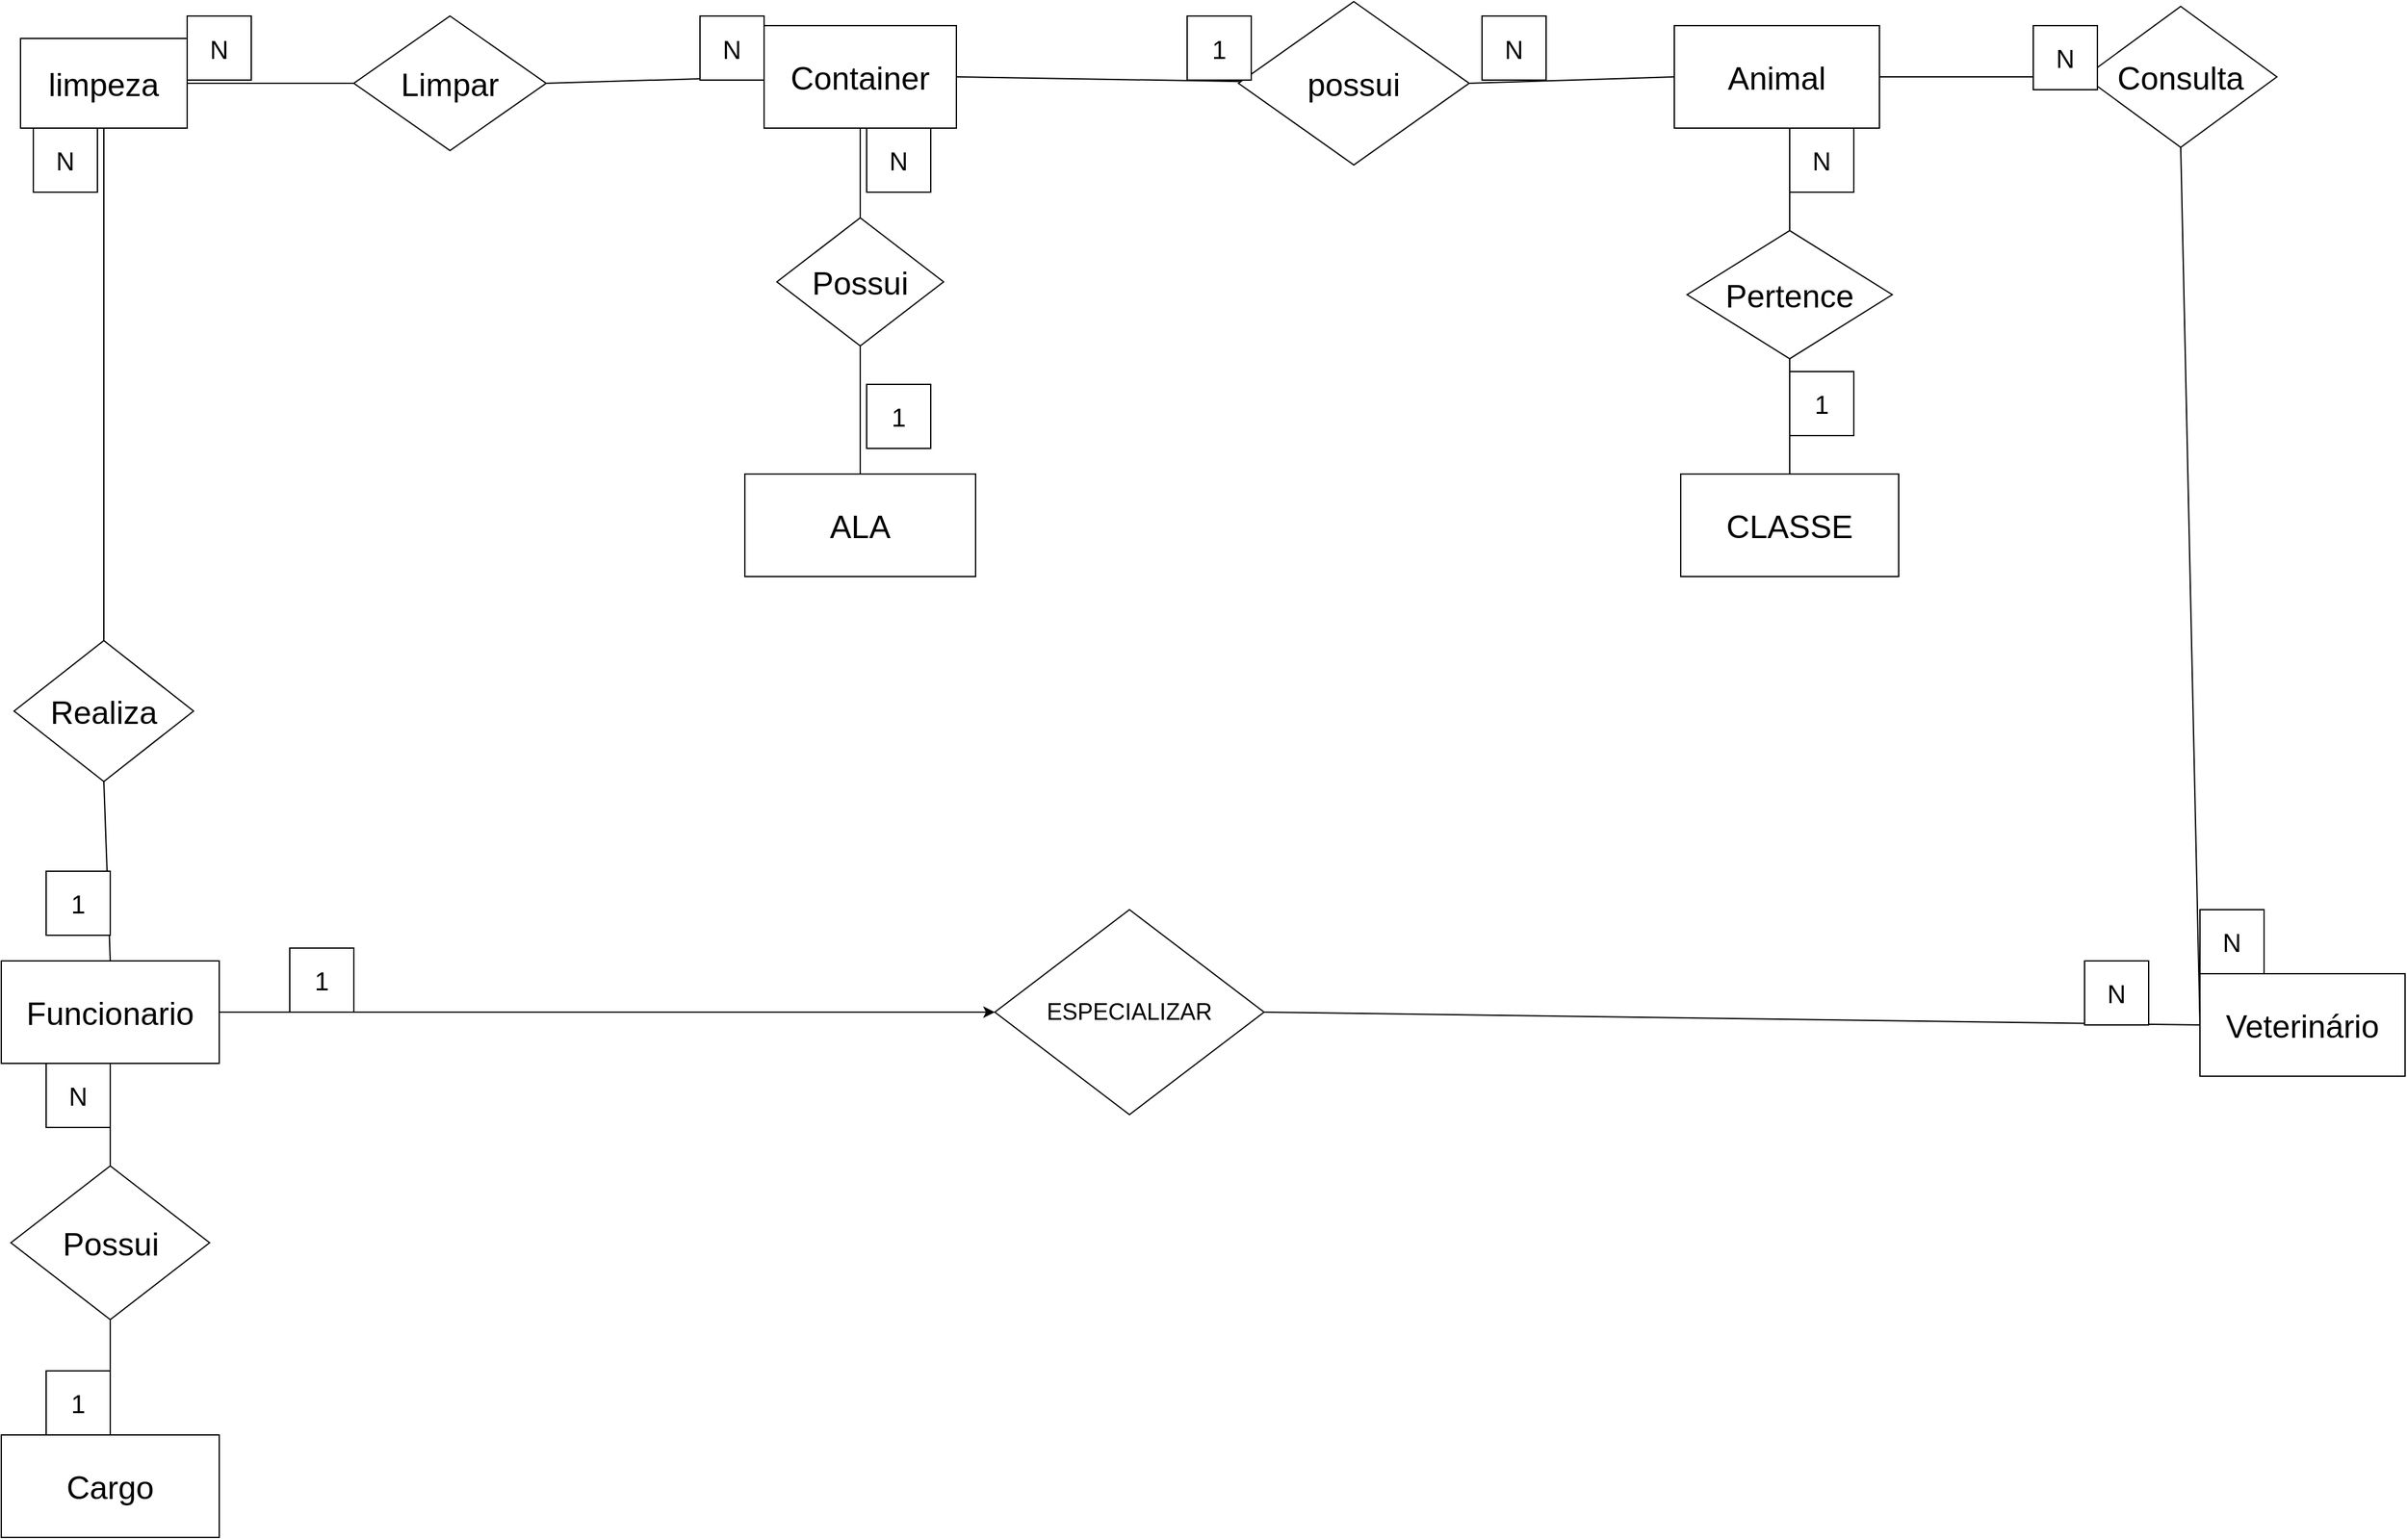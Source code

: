 <mxfile version="22.1.5" type="github">
  <diagram name="Page-1" id="e56a1550-8fbb-45ad-956c-1786394a9013">
    <mxGraphModel dx="2565" dy="1083" grid="1" gridSize="10" guides="1" tooltips="1" connect="1" arrows="1" fold="1" page="1" pageScale="1" pageWidth="1100" pageHeight="850" background="none" math="0" shadow="0">
      <root>
        <mxCell id="0" />
        <mxCell id="1" parent="0" />
        <mxCell id="Z0ykWC_E-WQSqIn5DrD2-17" value="&lt;font style=&quot;font-size: 25px;&quot;&gt;Container&lt;/font&gt;" style="rounded=0;whiteSpace=wrap;html=1;" parent="1" vertex="1">
          <mxGeometry x="850" y="440" width="150" height="80" as="geometry" />
        </mxCell>
        <mxCell id="Z0ykWC_E-WQSqIn5DrD2-18" value="&lt;font style=&quot;font-size: 25px;&quot;&gt;possui&lt;/font&gt;" style="rhombus;whiteSpace=wrap;html=1;" parent="1" vertex="1">
          <mxGeometry x="1220" y="421.25" width="180" height="127.5" as="geometry" />
        </mxCell>
        <mxCell id="Z0ykWC_E-WQSqIn5DrD2-19" value="&lt;font style=&quot;font-size: 25px;&quot;&gt;Animal&lt;/font&gt;" style="rounded=0;whiteSpace=wrap;html=1;" parent="1" vertex="1">
          <mxGeometry x="1560" y="440" width="160" height="80" as="geometry" />
        </mxCell>
        <mxCell id="Z0ykWC_E-WQSqIn5DrD2-27" value="" style="endArrow=none;html=1;rounded=0;entryX=0.5;entryY=1;entryDx=0;entryDy=0;" parent="1" target="Z0ykWC_E-WQSqIn5DrD2-17" edge="1">
          <mxGeometry width="50" height="50" relative="1" as="geometry">
            <mxPoint x="925" y="640" as="sourcePoint" />
            <mxPoint x="930" y="550" as="targetPoint" />
          </mxGeometry>
        </mxCell>
        <mxCell id="Z0ykWC_E-WQSqIn5DrD2-28" value="&lt;font style=&quot;font-size: 25px;&quot;&gt;ALA&lt;/font&gt;" style="rounded=0;whiteSpace=wrap;html=1;" parent="1" vertex="1">
          <mxGeometry x="835" y="790" width="180" height="80" as="geometry" />
        </mxCell>
        <mxCell id="Z0ykWC_E-WQSqIn5DrD2-29" value="&lt;font style=&quot;font-size: 25px;&quot;&gt;Possui&lt;/font&gt;" style="rhombus;whiteSpace=wrap;html=1;" parent="1" vertex="1">
          <mxGeometry x="860" y="590" width="130" height="100" as="geometry" />
        </mxCell>
        <mxCell id="Z0ykWC_E-WQSqIn5DrD2-31" value="" style="endArrow=none;html=1;rounded=0;exitX=0.5;exitY=0;exitDx=0;exitDy=0;entryX=0.5;entryY=1;entryDx=0;entryDy=0;" parent="1" source="Z0ykWC_E-WQSqIn5DrD2-28" target="Z0ykWC_E-WQSqIn5DrD2-29" edge="1">
          <mxGeometry width="50" height="50" relative="1" as="geometry">
            <mxPoint x="850" y="850" as="sourcePoint" />
            <mxPoint x="920" y="760" as="targetPoint" />
          </mxGeometry>
        </mxCell>
        <mxCell id="Z0ykWC_E-WQSqIn5DrD2-33" value="" style="endArrow=none;html=1;rounded=0;entryX=0;entryY=0.5;entryDx=0;entryDy=0;exitX=1;exitY=0.5;exitDx=0;exitDy=0;" parent="1" source="Z0ykWC_E-WQSqIn5DrD2-34" target="Z0ykWC_E-WQSqIn5DrD2-17" edge="1">
          <mxGeometry width="50" height="50" relative="1" as="geometry">
            <mxPoint x="700" y="485" as="sourcePoint" />
            <mxPoint x="840" y="479" as="targetPoint" />
          </mxGeometry>
        </mxCell>
        <mxCell id="Z0ykWC_E-WQSqIn5DrD2-34" value="&lt;font style=&quot;font-size: 25px;&quot;&gt;Limpar&lt;/font&gt;" style="rhombus;whiteSpace=wrap;html=1;" parent="1" vertex="1">
          <mxGeometry x="530" y="432.5" width="150" height="105" as="geometry" />
        </mxCell>
        <mxCell id="Z0ykWC_E-WQSqIn5DrD2-35" value="" style="endArrow=none;html=1;rounded=0;exitX=0;exitY=0.5;exitDx=0;exitDy=0;entryX=1;entryY=0.5;entryDx=0;entryDy=0;" parent="1" source="Z0ykWC_E-WQSqIn5DrD2-34" target="Z0ykWC_E-WQSqIn5DrD2-36" edge="1">
          <mxGeometry width="50" height="50" relative="1" as="geometry">
            <mxPoint x="590" y="525" as="sourcePoint" />
            <mxPoint x="390" y="488" as="targetPoint" />
          </mxGeometry>
        </mxCell>
        <mxCell id="Z0ykWC_E-WQSqIn5DrD2-36" value="&lt;font style=&quot;font-size: 25px;&quot;&gt;limpeza&lt;/font&gt;" style="rounded=0;whiteSpace=wrap;html=1;" parent="1" vertex="1">
          <mxGeometry x="270" y="450" width="130" height="70" as="geometry" />
        </mxCell>
        <mxCell id="Z0ykWC_E-WQSqIn5DrD2-37" value="" style="endArrow=none;html=1;rounded=0;exitX=1;exitY=0.5;exitDx=0;exitDy=0;" parent="1" source="Z0ykWC_E-WQSqIn5DrD2-17" target="Z0ykWC_E-WQSqIn5DrD2-18" edge="1">
          <mxGeometry width="50" height="50" relative="1" as="geometry">
            <mxPoint x="1020" y="550" as="sourcePoint" />
            <mxPoint x="1140" y="550" as="targetPoint" />
          </mxGeometry>
        </mxCell>
        <mxCell id="Z0ykWC_E-WQSqIn5DrD2-38" value="" style="endArrow=none;html=1;rounded=0;entryX=0.5;entryY=1;entryDx=0;entryDy=0;exitX=0.5;exitY=0;exitDx=0;exitDy=0;" parent="1" source="Z0ykWC_E-WQSqIn5DrD2-40" target="Z0ykWC_E-WQSqIn5DrD2-36" edge="1">
          <mxGeometry width="50" height="50" relative="1" as="geometry">
            <mxPoint x="335" y="630" as="sourcePoint" />
            <mxPoint x="1110" y="610" as="targetPoint" />
            <Array as="points" />
          </mxGeometry>
        </mxCell>
        <mxCell id="Z0ykWC_E-WQSqIn5DrD2-40" value="&lt;font style=&quot;font-size: 25px;&quot;&gt;Realiza&lt;/font&gt;" style="rhombus;whiteSpace=wrap;html=1;" parent="1" vertex="1">
          <mxGeometry x="265" y="920" width="140" height="110" as="geometry" />
        </mxCell>
        <mxCell id="Z0ykWC_E-WQSqIn5DrD2-41" value="" style="endArrow=none;html=1;rounded=0;entryX=0.5;entryY=1;entryDx=0;entryDy=0;exitX=0.5;exitY=0;exitDx=0;exitDy=0;" parent="1" source="Z0ykWC_E-WQSqIn5DrD2-43" target="Z0ykWC_E-WQSqIn5DrD2-40" edge="1">
          <mxGeometry width="50" height="50" relative="1" as="geometry">
            <mxPoint x="335" y="840" as="sourcePoint" />
            <mxPoint x="330" y="750" as="targetPoint" />
          </mxGeometry>
        </mxCell>
        <mxCell id="Z0ykWC_E-WQSqIn5DrD2-42" value="" style="endArrow=none;html=1;rounded=0;entryX=0.5;entryY=1;entryDx=0;entryDy=0;" parent="1" target="Z0ykWC_E-WQSqIn5DrD2-45" edge="1">
          <mxGeometry width="50" height="50" relative="1" as="geometry">
            <mxPoint x="1650" y="520" as="sourcePoint" />
            <mxPoint x="1820" y="478" as="targetPoint" />
          </mxGeometry>
        </mxCell>
        <mxCell id="6vCeA2fwryCrlESm8v7a-3" style="edgeStyle=orthogonalEdgeStyle;rounded=0;orthogonalLoop=1;jettySize=auto;html=1;exitX=1;exitY=0.5;exitDx=0;exitDy=0;" edge="1" parent="1" source="Z0ykWC_E-WQSqIn5DrD2-43" target="6vCeA2fwryCrlESm8v7a-1">
          <mxGeometry relative="1" as="geometry" />
        </mxCell>
        <mxCell id="Z0ykWC_E-WQSqIn5DrD2-43" value="&lt;span style=&quot;font-size: 25px;&quot;&gt;Funcionario&lt;/span&gt;" style="rounded=0;whiteSpace=wrap;html=1;" parent="1" vertex="1">
          <mxGeometry x="255" y="1170" width="170" height="80" as="geometry" />
        </mxCell>
        <mxCell id="Z0ykWC_E-WQSqIn5DrD2-44" value="" style="endArrow=none;html=1;rounded=0;entryX=0;entryY=0.5;entryDx=0;entryDy=0;exitX=1;exitY=0.5;exitDx=0;exitDy=0;entryPerimeter=0;" parent="1" source="Z0ykWC_E-WQSqIn5DrD2-18" target="Z0ykWC_E-WQSqIn5DrD2-19" edge="1">
          <mxGeometry width="50" height="50" relative="1" as="geometry">
            <mxPoint x="1360" y="495" as="sourcePoint" />
            <mxPoint x="1520" y="490" as="targetPoint" />
          </mxGeometry>
        </mxCell>
        <mxCell id="Z0ykWC_E-WQSqIn5DrD2-45" value="&lt;font style=&quot;font-size: 25px;&quot;&gt;Pertence&lt;/font&gt;" style="rhombus;whiteSpace=wrap;html=1;" parent="1" vertex="1">
          <mxGeometry x="1570" y="600" width="160" height="100" as="geometry" />
        </mxCell>
        <mxCell id="Z0ykWC_E-WQSqIn5DrD2-47" value="" style="endArrow=none;html=1;rounded=0;exitX=0.5;exitY=1;exitDx=0;exitDy=0;entryX=0.5;entryY=0;entryDx=0;entryDy=0;" parent="1" source="Z0ykWC_E-WQSqIn5DrD2-45" target="Z0ykWC_E-WQSqIn5DrD2-48" edge="1">
          <mxGeometry width="50" height="50" relative="1" as="geometry">
            <mxPoint x="1610" y="750" as="sourcePoint" />
            <mxPoint x="1590" y="840" as="targetPoint" />
          </mxGeometry>
        </mxCell>
        <mxCell id="Z0ykWC_E-WQSqIn5DrD2-48" value="&lt;font style=&quot;font-size: 25px;&quot;&gt;CLASSE&lt;/font&gt;" style="rounded=0;whiteSpace=wrap;html=1;" parent="1" vertex="1">
          <mxGeometry x="1565" y="790" width="170" height="80" as="geometry" />
        </mxCell>
        <mxCell id="Z0ykWC_E-WQSqIn5DrD2-49" value="" style="endArrow=none;html=1;rounded=0;exitX=1;exitY=0.5;exitDx=0;exitDy=0;entryX=0;entryY=0.5;entryDx=0;entryDy=0;" parent="1" source="Z0ykWC_E-WQSqIn5DrD2-19" target="Z0ykWC_E-WQSqIn5DrD2-50" edge="1">
          <mxGeometry width="50" height="50" relative="1" as="geometry">
            <mxPoint x="1700" y="490" as="sourcePoint" />
            <mxPoint x="1800" y="480" as="targetPoint" />
          </mxGeometry>
        </mxCell>
        <mxCell id="Z0ykWC_E-WQSqIn5DrD2-50" value="&lt;font style=&quot;font-size: 25px;&quot;&gt;Consulta&lt;/font&gt;" style="rhombus;whiteSpace=wrap;html=1;" parent="1" vertex="1">
          <mxGeometry x="1880" y="425" width="150" height="110" as="geometry" />
        </mxCell>
        <mxCell id="Z0ykWC_E-WQSqIn5DrD2-51" value="" style="endArrow=none;html=1;rounded=0;entryX=0;entryY=0.5;entryDx=0;entryDy=0;exitX=0.5;exitY=1;exitDx=0;exitDy=0;" parent="1" source="Z0ykWC_E-WQSqIn5DrD2-50" target="Z0ykWC_E-WQSqIn5DrD2-52" edge="1">
          <mxGeometry width="50" height="50" relative="1" as="geometry">
            <mxPoint x="2060" y="490" as="sourcePoint" />
            <mxPoint x="2140" y="480" as="targetPoint" />
          </mxGeometry>
        </mxCell>
        <mxCell id="Z0ykWC_E-WQSqIn5DrD2-52" value="&lt;span style=&quot;font-size: 25px;&quot;&gt;Veterinário&lt;/span&gt;" style="rounded=0;whiteSpace=wrap;html=1;" parent="1" vertex="1">
          <mxGeometry x="1970" y="1180" width="160" height="80" as="geometry" />
        </mxCell>
        <mxCell id="Z0ykWC_E-WQSqIn5DrD2-53" value="" style="endArrow=none;html=1;rounded=0;entryX=0.5;entryY=1;entryDx=0;entryDy=0;exitX=0.5;exitY=0;exitDx=0;exitDy=0;" parent="1" source="Z0ykWC_E-WQSqIn5DrD2-54" target="Z0ykWC_E-WQSqIn5DrD2-43" edge="1">
          <mxGeometry width="50" height="50" relative="1" as="geometry">
            <mxPoint x="335" y="1050" as="sourcePoint" />
            <mxPoint x="335" y="980" as="targetPoint" />
          </mxGeometry>
        </mxCell>
        <mxCell id="Z0ykWC_E-WQSqIn5DrD2-54" value="&lt;span style=&quot;font-size: 25px;&quot;&gt;Possui&lt;/span&gt;" style="rhombus;whiteSpace=wrap;html=1;" parent="1" vertex="1">
          <mxGeometry x="262.5" y="1330" width="155" height="120" as="geometry" />
        </mxCell>
        <mxCell id="Z0ykWC_E-WQSqIn5DrD2-55" value="" style="endArrow=none;html=1;rounded=0;entryX=0.5;entryY=1;entryDx=0;entryDy=0;exitX=0.5;exitY=0;exitDx=0;exitDy=0;" parent="1" source="Z0ykWC_E-WQSqIn5DrD2-56" target="Z0ykWC_E-WQSqIn5DrD2-54" edge="1">
          <mxGeometry width="50" height="50" relative="1" as="geometry">
            <mxPoint x="320" y="1330" as="sourcePoint" />
            <mxPoint x="470" y="1170" as="targetPoint" />
          </mxGeometry>
        </mxCell>
        <mxCell id="Z0ykWC_E-WQSqIn5DrD2-56" value="&lt;span style=&quot;font-size: 25px;&quot;&gt;Cargo&lt;/span&gt;" style="rounded=0;whiteSpace=wrap;html=1;" parent="1" vertex="1">
          <mxGeometry x="255" y="1540" width="170" height="80" as="geometry" />
        </mxCell>
        <mxCell id="Z0ykWC_E-WQSqIn5DrD2-82" style="edgeStyle=orthogonalEdgeStyle;rounded=0;orthogonalLoop=1;jettySize=auto;html=1;exitX=0;exitY=0.25;exitDx=0;exitDy=0;" parent="1" source="Z0ykWC_E-WQSqIn5DrD2-64" edge="1">
          <mxGeometry relative="1" as="geometry">
            <mxPoint x="1980" y="1150" as="targetPoint" />
          </mxGeometry>
        </mxCell>
        <mxCell id="Z0ykWC_E-WQSqIn5DrD2-64" value="&lt;font style=&quot;font-size: 20px;&quot;&gt;N&lt;/font&gt;" style="rounded=0;whiteSpace=wrap;html=1;" parent="1" vertex="1">
          <mxGeometry x="1970" y="1130" width="50" height="50" as="geometry" />
        </mxCell>
        <mxCell id="Z0ykWC_E-WQSqIn5DrD2-65" value="&lt;font style=&quot;font-size: 20px;&quot;&gt;N&lt;/font&gt;" style="rounded=0;whiteSpace=wrap;html=1;" parent="1" vertex="1">
          <mxGeometry x="1840" y="440" width="50" height="50" as="geometry" />
        </mxCell>
        <mxCell id="Z0ykWC_E-WQSqIn5DrD2-66" value="&lt;span style=&quot;font-size: 20px;&quot;&gt;1&lt;/span&gt;" style="rounded=0;whiteSpace=wrap;html=1;" parent="1" vertex="1">
          <mxGeometry x="1180" y="432.5" width="50" height="50" as="geometry" />
        </mxCell>
        <mxCell id="Z0ykWC_E-WQSqIn5DrD2-67" value="&lt;font style=&quot;font-size: 20px;&quot;&gt;N&lt;/font&gt;" style="rounded=0;whiteSpace=wrap;html=1;" parent="1" vertex="1">
          <mxGeometry x="1410" y="432.5" width="50" height="50" as="geometry" />
        </mxCell>
        <mxCell id="Z0ykWC_E-WQSqIn5DrD2-69" value="&lt;font style=&quot;font-size: 20px;&quot;&gt;N&lt;/font&gt;" style="rounded=0;whiteSpace=wrap;html=1;" parent="1" vertex="1">
          <mxGeometry x="1650" y="520" width="50" height="50" as="geometry" />
        </mxCell>
        <mxCell id="Z0ykWC_E-WQSqIn5DrD2-70" value="&lt;span style=&quot;font-size: 20px;&quot;&gt;1&lt;/span&gt;" style="rounded=0;whiteSpace=wrap;html=1;" parent="1" vertex="1">
          <mxGeometry x="1650" y="710" width="50" height="50" as="geometry" />
        </mxCell>
        <mxCell id="Z0ykWC_E-WQSqIn5DrD2-71" value="&lt;span style=&quot;font-size: 20px;&quot;&gt;1&lt;/span&gt;" style="rounded=0;whiteSpace=wrap;html=1;" parent="1" vertex="1">
          <mxGeometry x="930" y="720" width="50" height="50" as="geometry" />
        </mxCell>
        <mxCell id="Z0ykWC_E-WQSqIn5DrD2-72" value="&lt;span style=&quot;font-size: 20px;&quot;&gt;N&lt;/span&gt;" style="rounded=0;whiteSpace=wrap;html=1;" parent="1" vertex="1">
          <mxGeometry x="930" y="520" width="50" height="50" as="geometry" />
        </mxCell>
        <mxCell id="Z0ykWC_E-WQSqIn5DrD2-73" value="&lt;span style=&quot;font-size: 20px;&quot;&gt;N&lt;/span&gt;" style="rounded=0;whiteSpace=wrap;html=1;" parent="1" vertex="1">
          <mxGeometry x="800" y="432.5" width="50" height="50" as="geometry" />
        </mxCell>
        <mxCell id="Z0ykWC_E-WQSqIn5DrD2-74" value="&lt;span style=&quot;font-size: 20px;&quot;&gt;N&lt;/span&gt;" style="rounded=0;whiteSpace=wrap;html=1;" parent="1" vertex="1">
          <mxGeometry x="400" y="432.5" width="50" height="50" as="geometry" />
        </mxCell>
        <mxCell id="Z0ykWC_E-WQSqIn5DrD2-75" value="&lt;span style=&quot;font-size: 20px;&quot;&gt;N&lt;/span&gt;" style="rounded=0;whiteSpace=wrap;html=1;" parent="1" vertex="1">
          <mxGeometry x="280" y="520" width="50" height="50" as="geometry" />
        </mxCell>
        <mxCell id="Z0ykWC_E-WQSqIn5DrD2-76" value="&lt;span style=&quot;font-size: 20px;&quot;&gt;1&lt;/span&gt;" style="rounded=0;whiteSpace=wrap;html=1;" parent="1" vertex="1">
          <mxGeometry x="290" y="1100" width="50" height="50" as="geometry" />
        </mxCell>
        <mxCell id="Z0ykWC_E-WQSqIn5DrD2-77" value="&lt;span style=&quot;font-size: 20px;&quot;&gt;1&lt;/span&gt;" style="rounded=0;whiteSpace=wrap;html=1;" parent="1" vertex="1">
          <mxGeometry x="290" y="1490" width="50" height="50" as="geometry" />
        </mxCell>
        <mxCell id="Z0ykWC_E-WQSqIn5DrD2-78" value="&lt;span style=&quot;font-size: 20px;&quot;&gt;N&lt;/span&gt;" style="rounded=0;whiteSpace=wrap;html=1;" parent="1" vertex="1">
          <mxGeometry x="290" y="1250" width="50" height="50" as="geometry" />
        </mxCell>
        <mxCell id="Z0ykWC_E-WQSqIn5DrD2-80" value="" style="endArrow=none;html=1;rounded=0;entryX=0;entryY=0.5;entryDx=0;entryDy=0;exitX=1;exitY=0.5;exitDx=0;exitDy=0;" parent="1" target="Z0ykWC_E-WQSqIn5DrD2-52" edge="1" source="6vCeA2fwryCrlESm8v7a-1">
          <mxGeometry width="50" height="50" relative="1" as="geometry">
            <mxPoint x="1390" y="1220" as="sourcePoint" />
            <mxPoint x="1970" y="1210" as="targetPoint" />
          </mxGeometry>
        </mxCell>
        <mxCell id="6vCeA2fwryCrlESm8v7a-1" value="&lt;font style=&quot;font-size: 18px;&quot;&gt;ESPECIALIZAR&lt;/font&gt;" style="rhombus;whiteSpace=wrap;html=1;" vertex="1" parent="1">
          <mxGeometry x="1030" y="1130" width="210" height="160" as="geometry" />
        </mxCell>
        <mxCell id="6vCeA2fwryCrlESm8v7a-4" value="&lt;font style=&quot;font-size: 20px;&quot;&gt;N&lt;/font&gt;" style="rounded=0;whiteSpace=wrap;html=1;" vertex="1" parent="1">
          <mxGeometry x="1880" y="1170" width="50" height="50" as="geometry" />
        </mxCell>
        <mxCell id="6vCeA2fwryCrlESm8v7a-5" value="&lt;span style=&quot;font-size: 20px;&quot;&gt;1&lt;/span&gt;" style="rounded=0;whiteSpace=wrap;html=1;" vertex="1" parent="1">
          <mxGeometry x="480" y="1160" width="50" height="50" as="geometry" />
        </mxCell>
      </root>
    </mxGraphModel>
  </diagram>
</mxfile>
